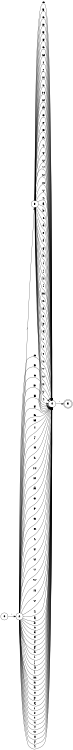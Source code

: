 digraph finite_state_machine {
	rankdir=LR size="8,5"
	node [shape=doublecircle]
	5
	node [shape=circle]
	0 -> 2 [label="'"]
	node [shape=circle]
	2 -> 3 [label="/"]
	node [shape=circle]
	2 -> 4 [label=A]
	node [shape=circle]
	2 -> 4 [label=B]
	node [shape=circle]
	2 -> 4 [label=C]
	node [shape=circle]
	2 -> 4 [label=D]
	node [shape=circle]
	2 -> 4 [label=E]
	node [shape=circle]
	2 -> 4 [label=F]
	node [shape=circle]
	2 -> 4 [label=G]
	node [shape=circle]
	2 -> 4 [label=H]
	node [shape=circle]
	2 -> 4 [label=I]
	node [shape=circle]
	2 -> 4 [label=J]
	node [shape=circle]
	2 -> 4 [label=K]
	node [shape=circle]
	2 -> 4 [label=L]
	node [shape=circle]
	2 -> 4 [label=M]
	node [shape=circle]
	2 -> 4 [label=N]
	node [shape=circle]
	2 -> 4 [label="Ñ"]
	node [shape=circle]
	2 -> 4 [label=O]
	node [shape=circle]
	2 -> 4 [label=P]
	node [shape=circle]
	2 -> 4 [label=Q]
	node [shape=circle]
	2 -> 4 [label=R]
	node [shape=circle]
	2 -> 4 [label=S]
	node [shape=circle]
	2 -> 4 [label=T]
	node [shape=circle]
	2 -> 4 [label=U]
	node [shape=circle]
	2 -> 4 [label=V]
	node [shape=circle]
	2 -> 4 [label=W]
	node [shape=circle]
	2 -> 4 [label=X]
	node [shape=circle]
	2 -> 4 [label=Y]
	node [shape=circle]
	2 -> 4 [label=Z]
	node [shape=circle]
	2 -> 4 [label=a]
	node [shape=circle]
	2 -> 4 [label=b]
	node [shape=circle]
	2 -> 4 [label=c]
	node [shape=circle]
	2 -> 4 [label=d]
	node [shape=circle]
	2 -> 4 [label=e]
	node [shape=circle]
	2 -> 4 [label=f]
	node [shape=circle]
	2 -> 4 [label=g]
	node [shape=circle]
	2 -> 4 [label=h]
	node [shape=circle]
	2 -> 4 [label=i]
	node [shape=circle]
	2 -> 4 [label=j]
	node [shape=circle]
	2 -> 4 [label=k]
	node [shape=circle]
	2 -> 4 [label=l]
	node [shape=circle]
	2 -> 4 [label=m]
	node [shape=circle]
	2 -> 4 [label=n]
	node [shape=circle]
	2 -> 4 [label="ñ"]
	node [shape=circle]
	2 -> 4 [label=o]
	node [shape=circle]
	2 -> 4 [label=p]
	node [shape=circle]
	2 -> 4 [label=q]
	node [shape=circle]
	2 -> 4 [label=r]
	node [shape=circle]
	2 -> 4 [label=s]
	node [shape=circle]
	2 -> 4 [label=t]
	node [shape=circle]
	2 -> 4 [label=u]
	node [shape=circle]
	2 -> 4 [label=v]
	node [shape=circle]
	2 -> 4 [label=w]
	node [shape=circle]
	2 -> 4 [label=x]
	node [shape=circle]
	2 -> 4 [label=y]
	node [shape=circle]
	2 -> 4 [label=z]
	node [shape=circle]
	3 -> 4 [label=A]
	node [shape=circle]
	3 -> 4 [label=B]
	node [shape=circle]
	3 -> 4 [label=C]
	node [shape=circle]
	3 -> 4 [label=D]
	node [shape=circle]
	3 -> 4 [label=E]
	node [shape=circle]
	3 -> 4 [label=F]
	node [shape=circle]
	3 -> 4 [label=G]
	node [shape=circle]
	3 -> 4 [label=H]
	node [shape=circle]
	3 -> 4 [label=I]
	node [shape=circle]
	3 -> 4 [label=J]
	node [shape=circle]
	3 -> 4 [label=K]
	node [shape=circle]
	3 -> 4 [label=L]
	node [shape=circle]
	3 -> 4 [label=M]
	node [shape=circle]
	3 -> 4 [label=N]
	node [shape=circle]
	3 -> 4 [label="Ñ"]
	node [shape=circle]
	3 -> 4 [label=O]
	node [shape=circle]
	3 -> 4 [label=P]
	node [shape=circle]
	3 -> 4 [label=Q]
	node [shape=circle]
	3 -> 4 [label=R]
	node [shape=circle]
	3 -> 4 [label=S]
	node [shape=circle]
	3 -> 4 [label=T]
	node [shape=circle]
	3 -> 4 [label=U]
	node [shape=circle]
	3 -> 4 [label=V]
	node [shape=circle]
	3 -> 4 [label=W]
	node [shape=circle]
	3 -> 4 [label=X]
	node [shape=circle]
	3 -> 4 [label=Y]
	node [shape=circle]
	3 -> 4 [label=Z]
	node [shape=circle]
	3 -> 4 [label=a]
	node [shape=circle]
	3 -> 4 [label=b]
	node [shape=circle]
	3 -> 4 [label=c]
	node [shape=circle]
	3 -> 4 [label=d]
	node [shape=circle]
	3 -> 4 [label=e]
	node [shape=circle]
	3 -> 4 [label=f]
	node [shape=circle]
	3 -> 4 [label=g]
	node [shape=circle]
	3 -> 4 [label=h]
	node [shape=circle]
	3 -> 4 [label=i]
	node [shape=circle]
	3 -> 4 [label=j]
	node [shape=circle]
	3 -> 4 [label=k]
	node [shape=circle]
	3 -> 4 [label=l]
	node [shape=circle]
	3 -> 4 [label=m]
	node [shape=circle]
	3 -> 4 [label=n]
	node [shape=circle]
	3 -> 4 [label="ñ"]
	node [shape=circle]
	3 -> 4 [label=o]
	node [shape=circle]
	3 -> 4 [label=p]
	node [shape=circle]
	3 -> 4 [label=q]
	node [shape=circle]
	3 -> 4 [label=r]
	node [shape=circle]
	3 -> 4 [label=s]
	node [shape=circle]
	3 -> 4 [label=t]
	node [shape=circle]
	3 -> 4 [label=u]
	node [shape=circle]
	3 -> 4 [label=v]
	node [shape=circle]
	3 -> 4 [label=w]
	node [shape=circle]
	3 -> 4 [label=x]
	node [shape=circle]
	3 -> 4 [label=y]
	node [shape=circle]
	3 -> 4 [label=z]
	node [shape=circle]
	4 -> 5 [label="'"]
}
